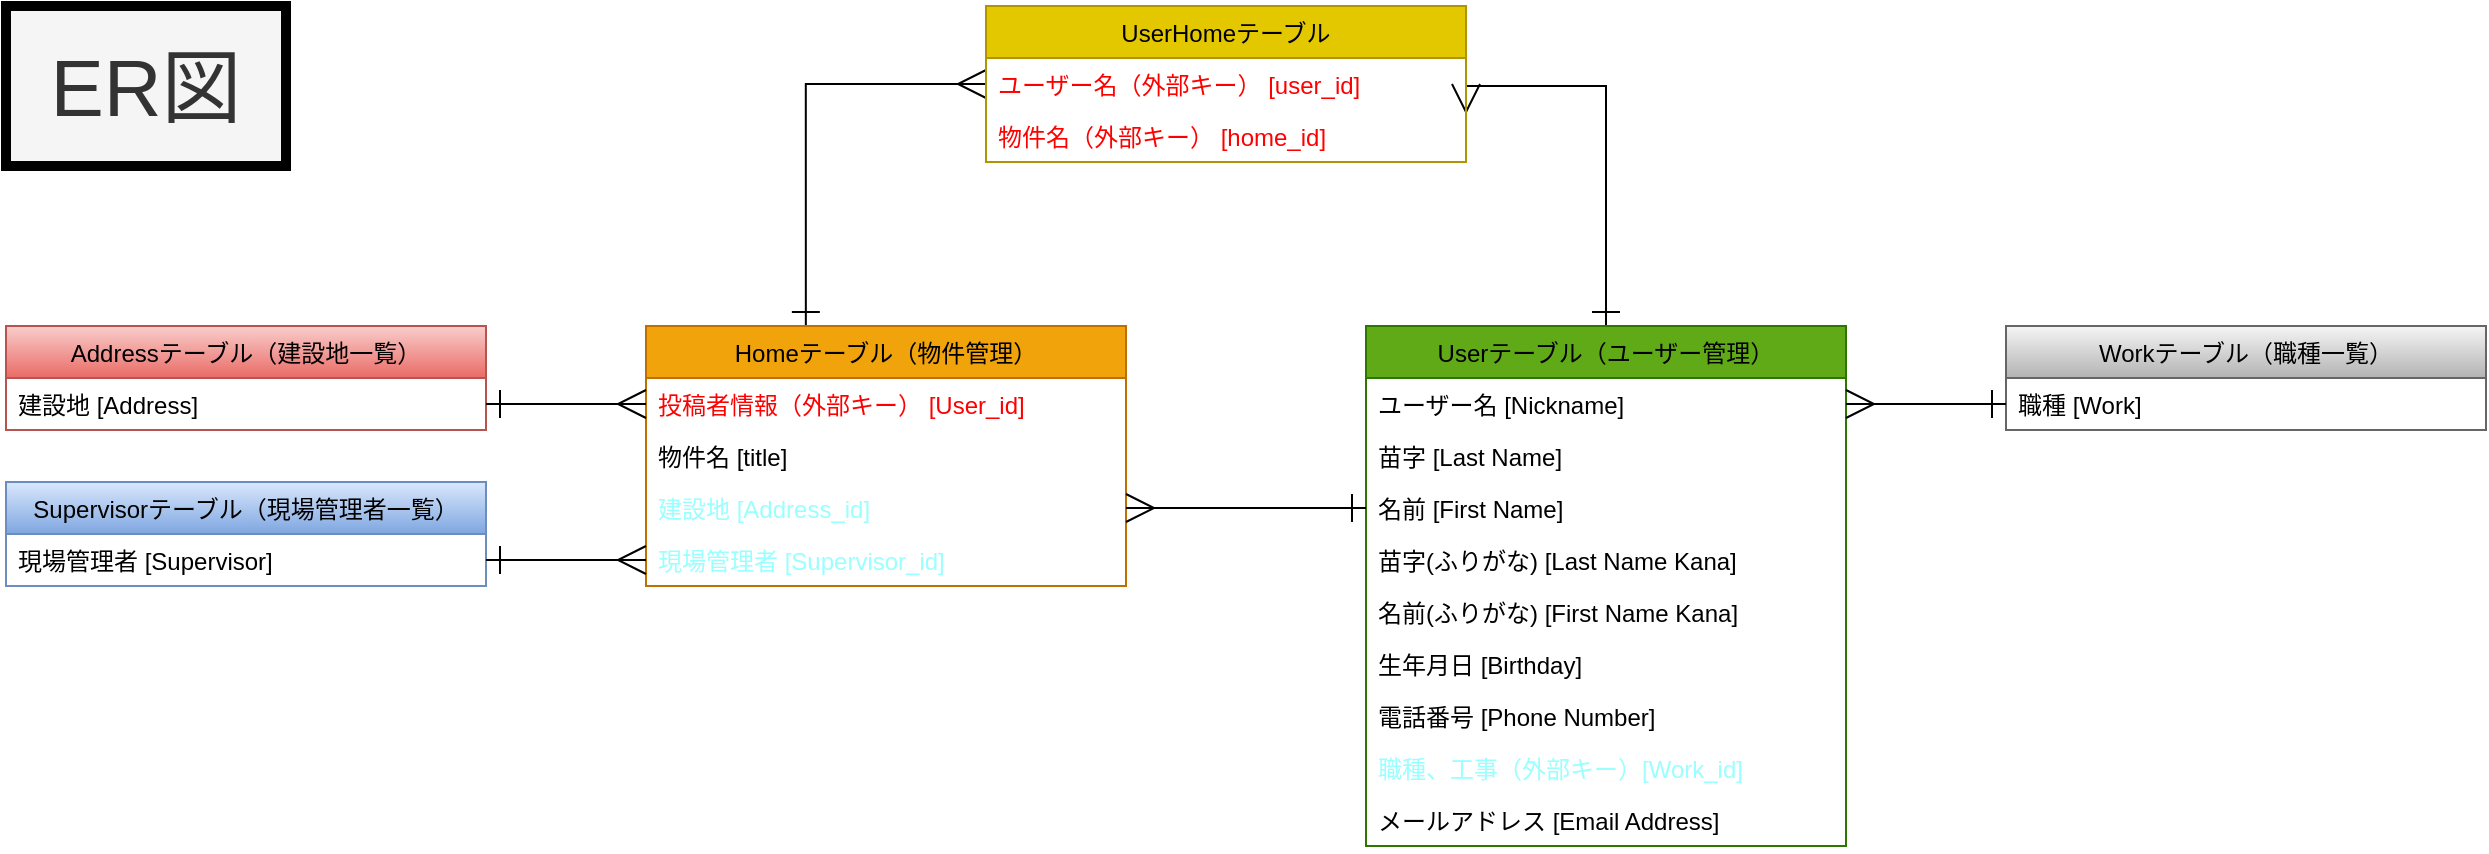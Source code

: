 <mxfile>
    <diagram id="_LDTknirVVQKxPRmMk6W" name="ページ1">
        <mxGraphModel dx="2115" dy="809" grid="0" gridSize="10" guides="0" tooltips="1" connect="1" arrows="1" fold="1" page="1" pageScale="1" pageWidth="827" pageHeight="1169" math="0" shadow="0">
            <root>
                <mxCell id="0"/>
                <mxCell id="1" parent="0"/>
                <mxCell id="2" style="edgeStyle=orthogonalEdgeStyle;rounded=0;orthogonalLoop=1;jettySize=auto;html=1;exitX=0.5;exitY=0;exitDx=0;exitDy=0;entryX=1;entryY=0.5;entryDx=0;entryDy=0;endSize=12;startSize=12;endArrow=ERmany;endFill=0;startArrow=ERone;startFill=0;" parent="1" source="3" target="24" edge="1">
                    <mxGeometry relative="1" as="geometry">
                        <mxPoint x="280" y="120" as="targetPoint"/>
                        <Array as="points">
                            <mxPoint x="280" y="120"/>
                            <mxPoint x="210" y="120"/>
                        </Array>
                    </mxGeometry>
                </mxCell>
                <mxCell id="3" value="Userテーブル（ユーザー管理）" style="swimlane;fontStyle=0;align=center;verticalAlign=top;childLayout=stackLayout;horizontal=1;startSize=26;horizontalStack=0;resizeParent=1;resizeLast=0;collapsible=1;marginBottom=0;rounded=0;shadow=0;strokeWidth=1;fillColor=#60a917;fontColor=#000000;strokeColor=#2D7600;" parent="1" vertex="1">
                    <mxGeometry x="160" y="240" width="240" height="260" as="geometry">
                        <mxRectangle x="230" y="140" width="160" height="26" as="alternateBounds"/>
                    </mxGeometry>
                </mxCell>
                <mxCell id="4" value="ユーザー名 [Nickname]" style="text;align=left;verticalAlign=top;spacingLeft=4;spacingRight=4;overflow=hidden;rotatable=0;points=[[0,0.5],[1,0.5]];portConstraint=eastwest;" parent="3" vertex="1">
                    <mxGeometry y="26" width="240" height="26" as="geometry"/>
                </mxCell>
                <mxCell id="5" value="苗字 [Last Name]" style="text;align=left;verticalAlign=top;spacingLeft=4;spacingRight=4;overflow=hidden;rotatable=0;points=[[0,0.5],[1,0.5]];portConstraint=eastwest;" parent="3" vertex="1">
                    <mxGeometry y="52" width="240" height="26" as="geometry"/>
                </mxCell>
                <mxCell id="6" value="名前 [First Name]" style="text;align=left;verticalAlign=top;spacingLeft=4;spacingRight=4;overflow=hidden;rotatable=0;points=[[0,0.5],[1,0.5]];portConstraint=eastwest;" parent="3" vertex="1">
                    <mxGeometry y="78" width="240" height="26" as="geometry"/>
                </mxCell>
                <mxCell id="7" value="苗字(ふりがな) [Last Name Kana]" style="text;align=left;verticalAlign=top;spacingLeft=4;spacingRight=4;overflow=hidden;rotatable=0;points=[[0,0.5],[1,0.5]];portConstraint=eastwest;rounded=0;shadow=0;html=0;" parent="3" vertex="1">
                    <mxGeometry y="104" width="240" height="26" as="geometry"/>
                </mxCell>
                <mxCell id="8" value="名前(ふりがな) [First Name Kana]" style="text;align=left;verticalAlign=top;spacingLeft=4;spacingRight=4;overflow=hidden;rotatable=0;points=[[0,0.5],[1,0.5]];portConstraint=eastwest;" parent="3" vertex="1">
                    <mxGeometry y="130" width="240" height="26" as="geometry"/>
                </mxCell>
                <mxCell id="9" value="生年月日 [Birthday]" style="text;align=left;verticalAlign=top;spacingLeft=4;spacingRight=4;overflow=hidden;rotatable=0;points=[[0,0.5],[1,0.5]];portConstraint=eastwest;rounded=0;shadow=0;html=0;" parent="3" vertex="1">
                    <mxGeometry y="156" width="240" height="26" as="geometry"/>
                </mxCell>
                <mxCell id="10" value="電話番号 [Phone Number]" style="text;align=left;verticalAlign=top;spacingLeft=4;spacingRight=4;overflow=hidden;rotatable=0;points=[[0,0.5],[1,0.5]];portConstraint=eastwest;" parent="3" vertex="1">
                    <mxGeometry y="182" width="240" height="26" as="geometry"/>
                </mxCell>
                <mxCell id="11" value="職種、工事（外部キー）[Work_id]" style="text;align=left;verticalAlign=top;spacingLeft=4;spacingRight=4;overflow=hidden;rotatable=0;points=[[0,0.5],[1,0.5]];portConstraint=eastwest;fontColor=#99FFFF;" parent="3" vertex="1">
                    <mxGeometry y="208" width="240" height="26" as="geometry"/>
                </mxCell>
                <mxCell id="12" value="メールアドレス [Email Address]" style="text;align=left;verticalAlign=top;spacingLeft=4;spacingRight=4;overflow=hidden;rotatable=0;points=[[0,0.5],[1,0.5]];portConstraint=eastwest;rounded=0;shadow=0;html=0;" parent="3" vertex="1">
                    <mxGeometry y="234" width="240" height="26" as="geometry"/>
                </mxCell>
                <mxCell id="13" style="edgeStyle=orthogonalEdgeStyle;rounded=0;orthogonalLoop=1;jettySize=auto;html=1;exitX=0.333;exitY=0;exitDx=0;exitDy=0;entryX=0;entryY=0.5;entryDx=0;entryDy=0;exitPerimeter=0;endSize=12;startSize=12;endArrow=ERmany;endFill=0;startArrow=ERone;startFill=0;" parent="1" source="14" target="24" edge="1">
                    <mxGeometry relative="1" as="geometry">
                        <mxPoint x="-80.143" y="120" as="targetPoint"/>
                    </mxGeometry>
                </mxCell>
                <mxCell id="14" value="Homeテーブル（物件管理）" style="swimlane;fontStyle=0;align=center;verticalAlign=top;childLayout=stackLayout;horizontal=1;startSize=26;horizontalStack=0;resizeParent=1;resizeLast=0;collapsible=1;marginBottom=0;rounded=0;shadow=0;strokeWidth=1;fillColor=#f0a30a;fontColor=#000000;strokeColor=#BD7000;" parent="1" vertex="1">
                    <mxGeometry x="-200" y="240" width="240" height="130" as="geometry">
                        <mxRectangle x="550" y="140" width="160" height="26" as="alternateBounds"/>
                    </mxGeometry>
                </mxCell>
                <mxCell id="15" value="投稿者情報（外部キー） [User_id]" style="text;align=left;verticalAlign=top;spacingLeft=4;spacingRight=4;overflow=hidden;rotatable=0;points=[[0,0.5],[1,0.5]];portConstraint=eastwest;rounded=0;shadow=0;html=0;fontColor=#FF0000;" parent="14" vertex="1">
                    <mxGeometry y="26" width="240" height="26" as="geometry"/>
                </mxCell>
                <mxCell id="16" value="物件名 [title]&#10;" style="text;align=left;verticalAlign=top;spacingLeft=4;spacingRight=4;overflow=hidden;rotatable=0;points=[[0,0.5],[1,0.5]];portConstraint=eastwest;" parent="14" vertex="1">
                    <mxGeometry y="52" width="240" height="26" as="geometry"/>
                </mxCell>
                <mxCell id="17" value="建設地 [Address_id]" style="text;align=left;verticalAlign=top;spacingLeft=4;spacingRight=4;overflow=hidden;rotatable=0;points=[[0,0.5],[1,0.5]];portConstraint=eastwest;rounded=0;shadow=0;html=0;fontColor=#99FFFF;" parent="14" vertex="1">
                    <mxGeometry y="78" width="240" height="26" as="geometry"/>
                </mxCell>
                <mxCell id="18" value="現場管理者 [Supervisor_id]" style="text;align=left;verticalAlign=top;spacingLeft=4;spacingRight=4;overflow=hidden;rotatable=0;points=[[0,0.5],[1,0.5]];portConstraint=eastwest;rounded=0;shadow=0;html=0;fontColor=#99FFFF;" parent="14" vertex="1">
                    <mxGeometry y="104" width="240" height="26" as="geometry"/>
                </mxCell>
                <mxCell id="19" value="Supervisorテーブル（現場管理者一覧）" style="swimlane;fontStyle=0;align=center;verticalAlign=top;childLayout=stackLayout;horizontal=1;startSize=26;horizontalStack=0;resizeParent=1;resizeLast=0;collapsible=1;marginBottom=0;rounded=0;shadow=0;strokeWidth=1;fillColor=#dae8fc;strokeColor=#6c8ebf;gradientColor=#7ea6e0;fontColor=#000000;" parent="1" vertex="1">
                    <mxGeometry x="-520" y="318" width="240" height="52" as="geometry">
                        <mxRectangle x="550" y="140" width="160" height="26" as="alternateBounds"/>
                    </mxGeometry>
                </mxCell>
                <mxCell id="20" value="現場管理者 [Supervisor]" style="text;align=left;verticalAlign=top;spacingLeft=4;spacingRight=4;overflow=hidden;rotatable=0;points=[[0,0.5],[1,0.5]];portConstraint=eastwest;rounded=0;shadow=0;html=0;" parent="19" vertex="1">
                    <mxGeometry y="26" width="240" height="26" as="geometry"/>
                </mxCell>
                <mxCell id="21" value="Addressテーブル（建設地一覧）" style="swimlane;fontStyle=0;align=center;verticalAlign=top;childLayout=stackLayout;horizontal=1;startSize=26;horizontalStack=0;resizeParent=1;resizeLast=0;collapsible=1;marginBottom=0;rounded=0;shadow=0;strokeWidth=1;fillColor=#f8cecc;strokeColor=#b85450;gradientColor=#ea6b66;labelBackgroundColor=none;fontColor=#000000;" parent="1" vertex="1">
                    <mxGeometry x="-520" y="240" width="240" height="52" as="geometry">
                        <mxRectangle x="360" y="280" width="160" height="26" as="alternateBounds"/>
                    </mxGeometry>
                </mxCell>
                <mxCell id="22" value="建設地 [Address]" style="text;align=left;verticalAlign=top;spacingLeft=4;spacingRight=4;overflow=hidden;rotatable=0;points=[[0,0.5],[1,0.5]];portConstraint=eastwest;rounded=0;shadow=0;html=0;" parent="21" vertex="1">
                    <mxGeometry y="26" width="240" height="26" as="geometry"/>
                </mxCell>
                <mxCell id="23" value="UserHomeテーブル" style="swimlane;fontStyle=0;align=center;verticalAlign=top;childLayout=stackLayout;horizontal=1;startSize=26;horizontalStack=0;resizeParent=1;resizeLast=0;collapsible=1;marginBottom=0;rounded=0;shadow=0;strokeWidth=1;fillColor=#e3c800;fontColor=#000000;strokeColor=#B09500;" parent="1" vertex="1">
                    <mxGeometry x="-30" y="80" width="240" height="78" as="geometry">
                        <mxRectangle x="550" y="140" width="160" height="26" as="alternateBounds"/>
                    </mxGeometry>
                </mxCell>
                <mxCell id="24" value="ユーザー名（外部キー） [user_id]" style="text;align=left;verticalAlign=top;spacingLeft=4;spacingRight=4;overflow=hidden;rotatable=0;points=[[0,0.5],[1,0.5]];portConstraint=eastwest;rounded=0;shadow=0;html=0;fontStyle=0;fontColor=#FF0000;" parent="23" vertex="1">
                    <mxGeometry y="26" width="240" height="26" as="geometry"/>
                </mxCell>
                <mxCell id="25" value="物件名（外部キー） [home_id]" style="text;align=left;verticalAlign=top;spacingLeft=4;spacingRight=4;overflow=hidden;rotatable=0;points=[[0,0.5],[1,0.5]];portConstraint=eastwest;rounded=0;shadow=0;html=0;fontColor=#FF0000;" parent="23" vertex="1">
                    <mxGeometry y="52" width="240" height="26" as="geometry"/>
                </mxCell>
                <mxCell id="26" style="edgeStyle=orthogonalEdgeStyle;rounded=0;orthogonalLoop=1;jettySize=auto;html=1;exitX=1;exitY=0.5;exitDx=0;exitDy=0;entryX=0;entryY=0.5;entryDx=0;entryDy=0;startArrow=ERmany;startFill=0;endSize=12;startSize=12;endArrow=ERone;endFill=0;" parent="1" source="17" target="6" edge="1">
                    <mxGeometry relative="1" as="geometry"/>
                </mxCell>
                <mxCell id="27" style="edgeStyle=orthogonalEdgeStyle;rounded=0;orthogonalLoop=1;jettySize=auto;html=1;exitX=1;exitY=0.5;exitDx=0;exitDy=0;entryX=0;entryY=0.5;entryDx=0;entryDy=0;endSize=12;startSize=12;endArrow=ERmany;endFill=0;startArrow=ERone;startFill=0;" parent="1" source="22" target="15" edge="1">
                    <mxGeometry relative="1" as="geometry"/>
                </mxCell>
                <mxCell id="28" style="edgeStyle=orthogonalEdgeStyle;rounded=0;orthogonalLoop=1;jettySize=auto;html=1;exitX=1;exitY=0.5;exitDx=0;exitDy=0;entryX=0;entryY=0.5;entryDx=0;entryDy=0;endSize=12;startSize=12;endArrow=ERmany;endFill=0;startArrow=ERone;startFill=0;" parent="1" source="20" target="18" edge="1">
                    <mxGeometry relative="1" as="geometry"/>
                </mxCell>
                <mxCell id="29" value="ER図" style="text;html=1;align=center;verticalAlign=middle;whiteSpace=wrap;rounded=0;fillColor=#f5f5f5;fontColor=#333333;strokeColor=#000000;fontSize=40;strokeWidth=5;" parent="1" vertex="1">
                    <mxGeometry x="-520" y="80" width="140" height="80" as="geometry"/>
                </mxCell>
                <mxCell id="30" value="Workテーブル（職種一覧）" style="swimlane;fontStyle=0;align=center;verticalAlign=top;childLayout=stackLayout;horizontal=1;startSize=26;horizontalStack=0;resizeParent=1;resizeLast=0;collapsible=1;marginBottom=0;rounded=0;shadow=0;strokeWidth=1;fillColor=#f5f5f5;gradientColor=#b3b3b3;strokeColor=#666666;fontColor=#000000;" vertex="1" parent="1">
                    <mxGeometry x="480" y="240" width="240" height="52" as="geometry">
                        <mxRectangle x="360" y="280" width="160" height="26" as="alternateBounds"/>
                    </mxGeometry>
                </mxCell>
                <mxCell id="31" value="職種 [Work]" style="text;align=left;verticalAlign=top;spacingLeft=4;spacingRight=4;overflow=hidden;rotatable=0;points=[[0,0.5],[1,0.5]];portConstraint=eastwest;rounded=0;shadow=0;html=0;" vertex="1" parent="30">
                    <mxGeometry y="26" width="240" height="26" as="geometry"/>
                </mxCell>
                <mxCell id="32" style="edgeStyle=none;html=1;exitX=0;exitY=0.5;exitDx=0;exitDy=0;entryX=1;entryY=0.5;entryDx=0;entryDy=0;endArrow=ERmany;endFill=0;startArrow=ERone;startFill=0;strokeWidth=1;endSize=12;startSize=12;" edge="1" parent="1" source="31" target="4">
                    <mxGeometry relative="1" as="geometry"/>
                </mxCell>
            </root>
        </mxGraphModel>
    </diagram>
</mxfile>